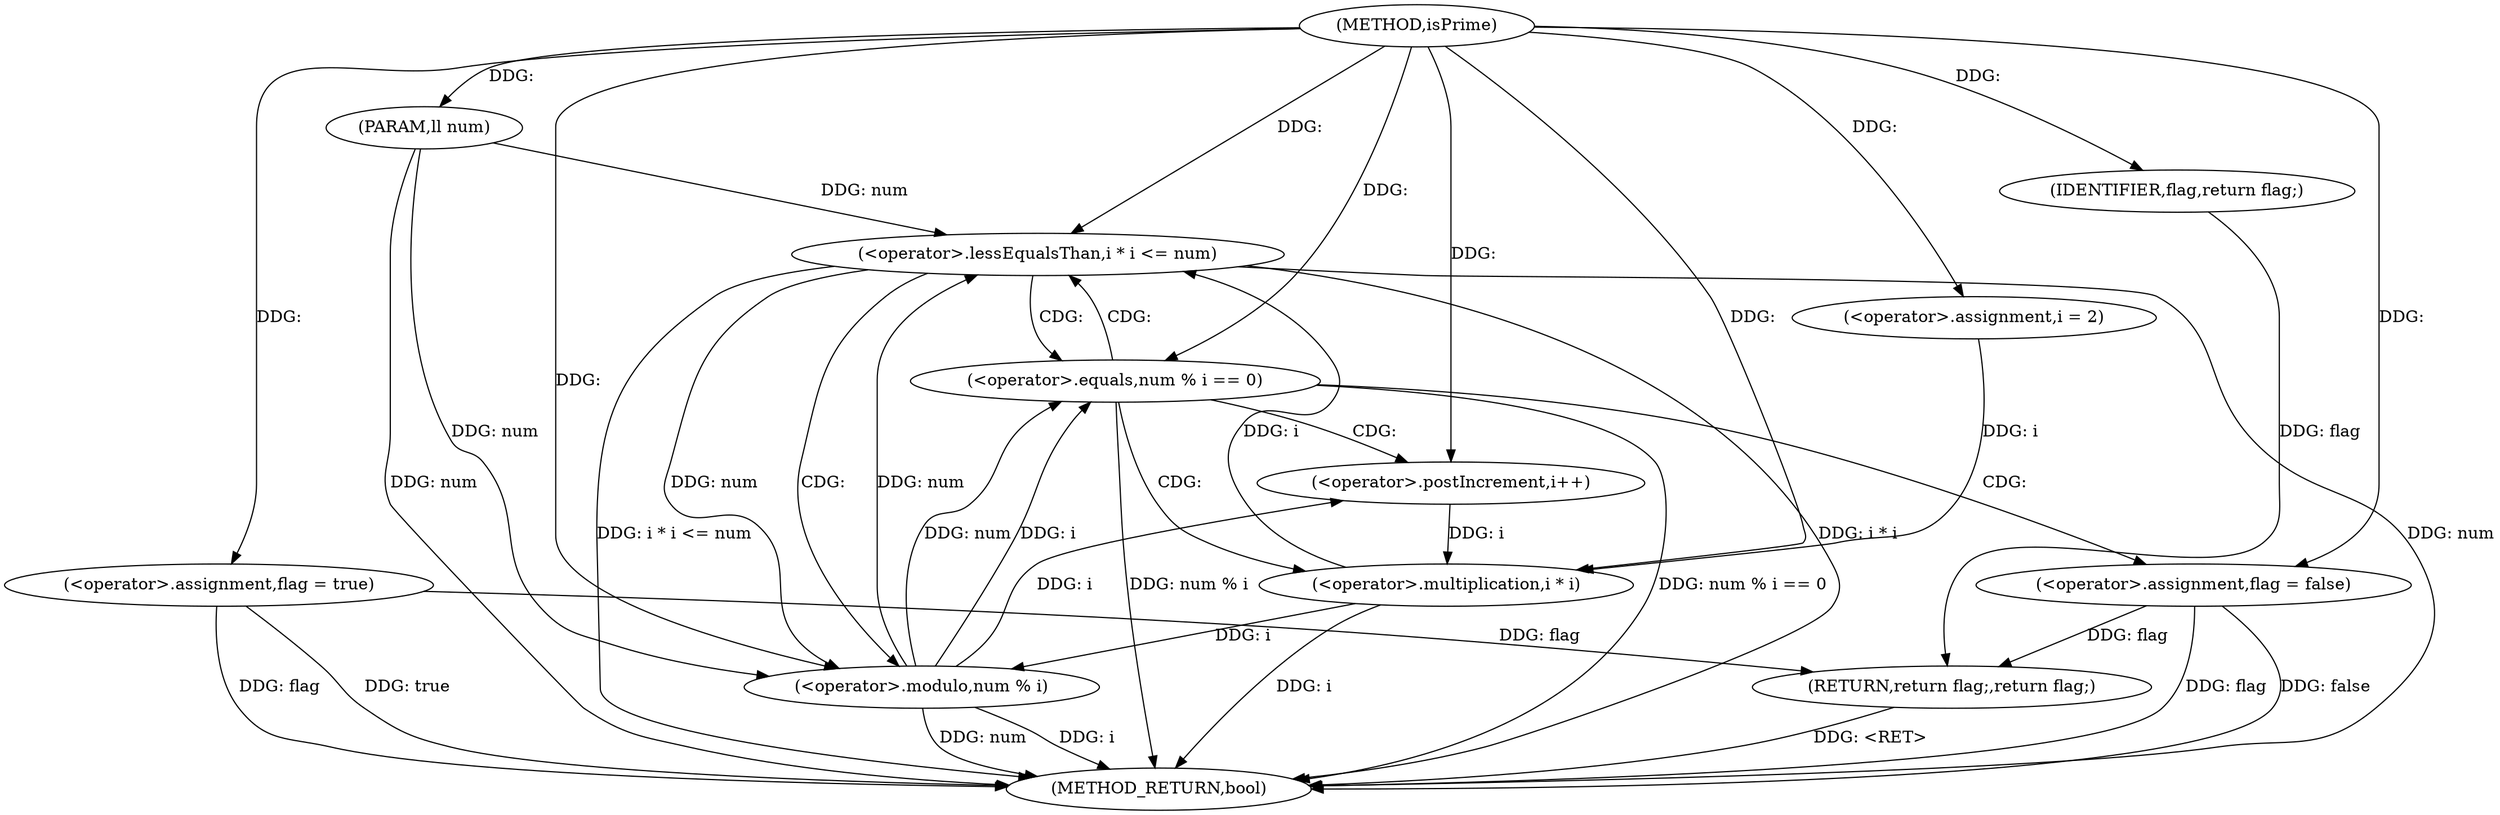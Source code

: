 digraph "isPrime" {  
"1000840" [label = "(METHOD,isPrime)" ]
"1000873" [label = "(METHOD_RETURN,bool)" ]
"1000841" [label = "(PARAM,ll num)" ]
"1000844" [label = "(<operator>.assignment,flag = true)" ]
"1000871" [label = "(RETURN,return flag;,return flag;)" ]
"1000849" [label = "(<operator>.assignment,i = 2)" ]
"1000852" [label = "(<operator>.lessEqualsThan,i * i <= num)" ]
"1000857" [label = "(<operator>.postIncrement,i++)" ]
"1000872" [label = "(IDENTIFIER,flag,return flag;)" ]
"1000853" [label = "(<operator>.multiplication,i * i)" ]
"1000861" [label = "(<operator>.equals,num % i == 0)" ]
"1000867" [label = "(<operator>.assignment,flag = false)" ]
"1000862" [label = "(<operator>.modulo,num % i)" ]
  "1000871" -> "1000873"  [ label = "DDG: <RET>"] 
  "1000841" -> "1000873"  [ label = "DDG: num"] 
  "1000844" -> "1000873"  [ label = "DDG: flag"] 
  "1000853" -> "1000873"  [ label = "DDG: i"] 
  "1000852" -> "1000873"  [ label = "DDG: i * i"] 
  "1000852" -> "1000873"  [ label = "DDG: num"] 
  "1000852" -> "1000873"  [ label = "DDG: i * i <= num"] 
  "1000862" -> "1000873"  [ label = "DDG: num"] 
  "1000862" -> "1000873"  [ label = "DDG: i"] 
  "1000861" -> "1000873"  [ label = "DDG: num % i"] 
  "1000861" -> "1000873"  [ label = "DDG: num % i == 0"] 
  "1000867" -> "1000873"  [ label = "DDG: flag"] 
  "1000867" -> "1000873"  [ label = "DDG: false"] 
  "1000844" -> "1000873"  [ label = "DDG: true"] 
  "1000840" -> "1000841"  [ label = "DDG: "] 
  "1000840" -> "1000844"  [ label = "DDG: "] 
  "1000872" -> "1000871"  [ label = "DDG: flag"] 
  "1000844" -> "1000871"  [ label = "DDG: flag"] 
  "1000867" -> "1000871"  [ label = "DDG: flag"] 
  "1000840" -> "1000849"  [ label = "DDG: "] 
  "1000840" -> "1000872"  [ label = "DDG: "] 
  "1000853" -> "1000852"  [ label = "DDG: i"] 
  "1000862" -> "1000852"  [ label = "DDG: num"] 
  "1000841" -> "1000852"  [ label = "DDG: num"] 
  "1000840" -> "1000852"  [ label = "DDG: "] 
  "1000862" -> "1000857"  [ label = "DDG: i"] 
  "1000840" -> "1000857"  [ label = "DDG: "] 
  "1000849" -> "1000853"  [ label = "DDG: i"] 
  "1000857" -> "1000853"  [ label = "DDG: i"] 
  "1000840" -> "1000853"  [ label = "DDG: "] 
  "1000862" -> "1000861"  [ label = "DDG: num"] 
  "1000862" -> "1000861"  [ label = "DDG: i"] 
  "1000840" -> "1000861"  [ label = "DDG: "] 
  "1000840" -> "1000867"  [ label = "DDG: "] 
  "1000852" -> "1000862"  [ label = "DDG: num"] 
  "1000841" -> "1000862"  [ label = "DDG: num"] 
  "1000840" -> "1000862"  [ label = "DDG: "] 
  "1000853" -> "1000862"  [ label = "DDG: i"] 
  "1000852" -> "1000861"  [ label = "CDG: "] 
  "1000852" -> "1000862"  [ label = "CDG: "] 
  "1000861" -> "1000867"  [ label = "CDG: "] 
  "1000861" -> "1000853"  [ label = "CDG: "] 
  "1000861" -> "1000852"  [ label = "CDG: "] 
  "1000861" -> "1000857"  [ label = "CDG: "] 
}
